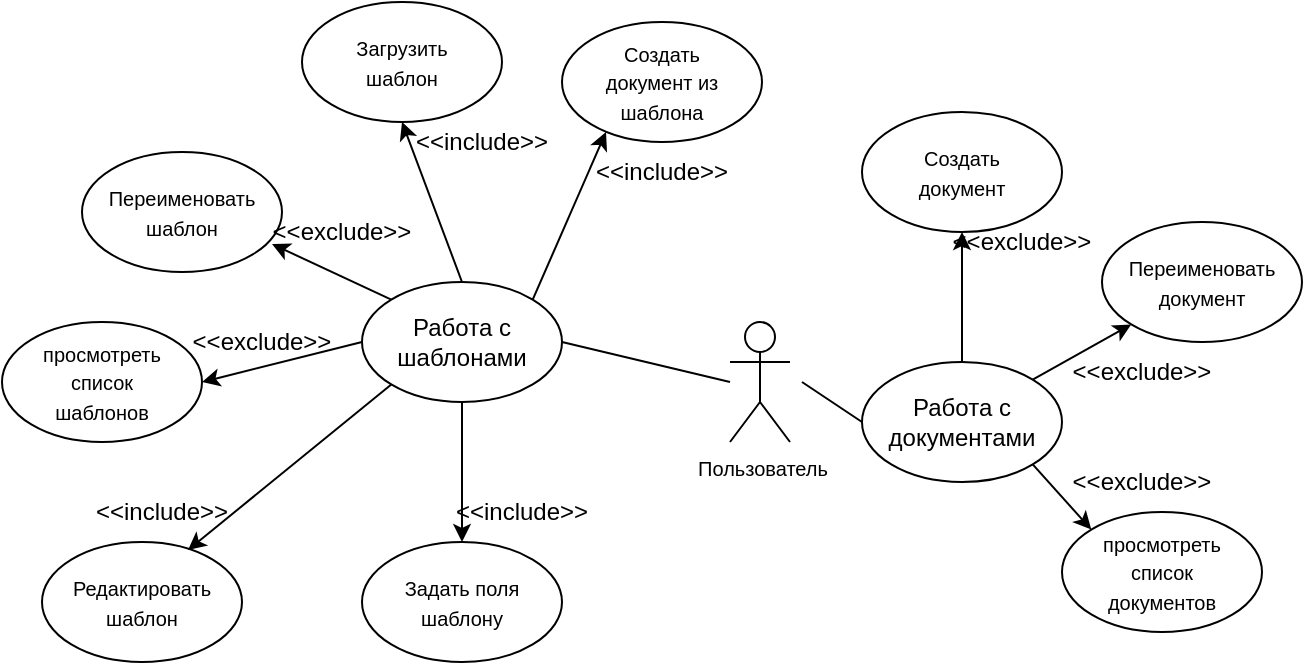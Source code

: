<mxfile version="24.4.13" type="device">
  <diagram name="Страница — 1" id="pnVfo1tQHhGyBZYrkzV3">
    <mxGraphModel dx="1050" dy="566" grid="1" gridSize="10" guides="1" tooltips="1" connect="1" arrows="1" fold="1" page="1" pageScale="1" pageWidth="827" pageHeight="1169" math="0" shadow="0">
      <root>
        <mxCell id="0" />
        <mxCell id="1" parent="0" />
        <mxCell id="EagnY4giyLhcaMqJtlIs-3" style="rounded=0;orthogonalLoop=1;jettySize=auto;html=1;exitX=0;exitY=0.333;exitDx=0;exitDy=0;exitPerimeter=0;entryX=1;entryY=0.5;entryDx=0;entryDy=0;endArrow=none;endFill=0;" edge="1" parent="1" target="EagnY4giyLhcaMqJtlIs-1">
          <mxGeometry relative="1" as="geometry">
            <mxPoint x="384" y="270" as="sourcePoint" />
            <mxPoint x="300" y="260" as="targetPoint" />
          </mxGeometry>
        </mxCell>
        <mxCell id="wWrzt0xYPidmHI5CVbgr-1" value="" style="shape=umlActor;verticalLabelPosition=bottom;verticalAlign=top;html=1;outlineConnect=0;" parent="1" vertex="1">
          <mxGeometry x="384" y="240" width="30" height="60" as="geometry" />
        </mxCell>
        <mxCell id="wWrzt0xYPidmHI5CVbgr-3" value="" style="ellipse;whiteSpace=wrap;html=1;" parent="1" vertex="1">
          <mxGeometry x="40" y="350" width="100" height="60" as="geometry" />
        </mxCell>
        <mxCell id="wWrzt0xYPidmHI5CVbgr-4" value="&lt;font style=&quot;font-size: 10px;&quot;&gt;Редактировать шаблон&lt;br&gt;&lt;/font&gt;" style="text;html=1;align=center;verticalAlign=middle;whiteSpace=wrap;rounded=0;" parent="1" vertex="1">
          <mxGeometry x="60" y="365" width="60" height="30" as="geometry" />
        </mxCell>
        <mxCell id="wWrzt0xYPidmHI5CVbgr-8" value="" style="ellipse;whiteSpace=wrap;html=1;" parent="1" vertex="1">
          <mxGeometry x="200" y="350" width="100" height="60" as="geometry" />
        </mxCell>
        <mxCell id="wWrzt0xYPidmHI5CVbgr-9" value="&lt;font style=&quot;font-size: 10px;&quot;&gt;Задать поля шаблону&lt;br&gt;&lt;/font&gt;" style="text;html=1;align=center;verticalAlign=middle;whiteSpace=wrap;rounded=0;" parent="1" vertex="1">
          <mxGeometry x="220" y="365" width="60" height="30" as="geometry" />
        </mxCell>
        <mxCell id="wWrzt0xYPidmHI5CVbgr-10" value="" style="endArrow=none;html=1;rounded=0;exitX=0.5;exitY=0;exitDx=0;exitDy=0;" parent="1" source="wWrzt0xYPidmHI5CVbgr-29" target="wWrzt0xYPidmHI5CVbgr-1" edge="1">
          <mxGeometry width="50" height="50" relative="1" as="geometry">
            <mxPoint x="360" y="340" as="sourcePoint" />
            <mxPoint x="410" y="290" as="targetPoint" />
          </mxGeometry>
        </mxCell>
        <mxCell id="wWrzt0xYPidmHI5CVbgr-11" value="" style="ellipse;whiteSpace=wrap;html=1;" parent="1" vertex="1">
          <mxGeometry x="550" y="335" width="100" height="60" as="geometry" />
        </mxCell>
        <mxCell id="wWrzt0xYPidmHI5CVbgr-12" value="&lt;font style=&quot;font-size: 10px;&quot;&gt;просмотреть список документов&lt;br&gt;&lt;/font&gt;" style="text;html=1;align=center;verticalAlign=middle;whiteSpace=wrap;rounded=0;" parent="1" vertex="1">
          <mxGeometry x="570" y="350" width="60" height="30" as="geometry" />
        </mxCell>
        <mxCell id="wWrzt0xYPidmHI5CVbgr-15" value="" style="ellipse;whiteSpace=wrap;html=1;" parent="1" vertex="1">
          <mxGeometry x="570" y="190" width="100" height="60" as="geometry" />
        </mxCell>
        <mxCell id="wWrzt0xYPidmHI5CVbgr-16" value="&lt;font style=&quot;font-size: 10px;&quot;&gt;Переименовать документ&lt;/font&gt;" style="text;html=1;align=center;verticalAlign=middle;whiteSpace=wrap;rounded=0;" parent="1" vertex="1">
          <mxGeometry x="590" y="205" width="60" height="30" as="geometry" />
        </mxCell>
        <mxCell id="wWrzt0xYPidmHI5CVbgr-17" value="" style="ellipse;whiteSpace=wrap;html=1;" parent="1" vertex="1">
          <mxGeometry x="450" y="135" width="100" height="60" as="geometry" />
        </mxCell>
        <mxCell id="wWrzt0xYPidmHI5CVbgr-18" value="&lt;font style=&quot;font-size: 10px;&quot;&gt;Создать документ&lt;/font&gt;" style="text;html=1;align=center;verticalAlign=middle;whiteSpace=wrap;rounded=0;" parent="1" vertex="1">
          <mxGeometry x="470" y="150" width="60" height="30" as="geometry" />
        </mxCell>
        <mxCell id="wWrzt0xYPidmHI5CVbgr-20" value="" style="ellipse;whiteSpace=wrap;html=1;" parent="1" vertex="1">
          <mxGeometry x="170" y="80" width="100" height="60" as="geometry" />
        </mxCell>
        <mxCell id="wWrzt0xYPidmHI5CVbgr-21" value="&lt;font style=&quot;font-size: 10px;&quot;&gt;Загрузить шаблон&lt;/font&gt;" style="text;html=1;align=center;verticalAlign=middle;whiteSpace=wrap;rounded=0;" parent="1" vertex="1">
          <mxGeometry x="190" y="95" width="60" height="30" as="geometry" />
        </mxCell>
        <mxCell id="wWrzt0xYPidmHI5CVbgr-23" value="" style="ellipse;whiteSpace=wrap;html=1;" parent="1" vertex="1">
          <mxGeometry x="300" y="90" width="100" height="60" as="geometry" />
        </mxCell>
        <mxCell id="wWrzt0xYPidmHI5CVbgr-24" value="&lt;font style=&quot;font-size: 10px;&quot;&gt;Создать документ из шаблона&lt;br&gt;&lt;/font&gt;" style="text;html=1;align=center;verticalAlign=middle;whiteSpace=wrap;rounded=0;" parent="1" vertex="1">
          <mxGeometry x="320" y="105" width="60" height="30" as="geometry" />
        </mxCell>
        <mxCell id="wWrzt0xYPidmHI5CVbgr-26" value="" style="ellipse;whiteSpace=wrap;html=1;" parent="1" vertex="1">
          <mxGeometry x="60" y="155" width="100" height="60" as="geometry" />
        </mxCell>
        <mxCell id="wWrzt0xYPidmHI5CVbgr-27" value="&lt;font style=&quot;font-size: 10px;&quot;&gt;Переименовать шаблон&lt;/font&gt;" style="text;html=1;align=center;verticalAlign=middle;whiteSpace=wrap;rounded=0;" parent="1" vertex="1">
          <mxGeometry x="80" y="170" width="60" height="30" as="geometry" />
        </mxCell>
        <mxCell id="wWrzt0xYPidmHI5CVbgr-29" value="&lt;font style=&quot;font-size: 10px;&quot;&gt;Пользователь&lt;/font&gt;" style="text;html=1;align=center;verticalAlign=middle;resizable=0;points=[];autosize=1;strokeColor=none;fillColor=none;" parent="1" vertex="1">
          <mxGeometry x="358" y="300" width="83" height="26" as="geometry" />
        </mxCell>
        <mxCell id="EagnY4giyLhcaMqJtlIs-6" style="edgeStyle=none;rounded=0;orthogonalLoop=1;jettySize=auto;html=1;exitX=0.5;exitY=1;exitDx=0;exitDy=0;entryX=0.5;entryY=0;entryDx=0;entryDy=0;" edge="1" parent="1" source="EagnY4giyLhcaMqJtlIs-1" target="wWrzt0xYPidmHI5CVbgr-8">
          <mxGeometry relative="1" as="geometry" />
        </mxCell>
        <mxCell id="EagnY4giyLhcaMqJtlIs-8" style="edgeStyle=none;rounded=0;orthogonalLoop=1;jettySize=auto;html=1;exitX=0.5;exitY=0;exitDx=0;exitDy=0;entryX=0.5;entryY=1;entryDx=0;entryDy=0;" edge="1" parent="1" source="EagnY4giyLhcaMqJtlIs-1" target="wWrzt0xYPidmHI5CVbgr-20">
          <mxGeometry relative="1" as="geometry" />
        </mxCell>
        <mxCell id="EagnY4giyLhcaMqJtlIs-13" style="edgeStyle=none;rounded=0;orthogonalLoop=1;jettySize=auto;html=1;exitX=0;exitY=0.5;exitDx=0;exitDy=0;entryX=1;entryY=0.5;entryDx=0;entryDy=0;" edge="1" parent="1" source="EagnY4giyLhcaMqJtlIs-1" target="EagnY4giyLhcaMqJtlIs-11">
          <mxGeometry relative="1" as="geometry" />
        </mxCell>
        <mxCell id="EagnY4giyLhcaMqJtlIs-1" value="" style="ellipse;whiteSpace=wrap;html=1;" vertex="1" parent="1">
          <mxGeometry x="200" y="220" width="100" height="60" as="geometry" />
        </mxCell>
        <mxCell id="EagnY4giyLhcaMqJtlIs-2" value="Работа с шаблонами" style="text;html=1;align=center;verticalAlign=middle;whiteSpace=wrap;rounded=0;" vertex="1" parent="1">
          <mxGeometry x="220" y="235" width="60" height="30" as="geometry" />
        </mxCell>
        <mxCell id="EagnY4giyLhcaMqJtlIs-5" style="edgeStyle=none;rounded=0;orthogonalLoop=1;jettySize=auto;html=1;exitX=0;exitY=1;exitDx=0;exitDy=0;entryX=0.73;entryY=0.067;entryDx=0;entryDy=0;entryPerimeter=0;flowAnimation=0;" edge="1" parent="1" source="EagnY4giyLhcaMqJtlIs-1" target="wWrzt0xYPidmHI5CVbgr-3">
          <mxGeometry relative="1" as="geometry" />
        </mxCell>
        <mxCell id="EagnY4giyLhcaMqJtlIs-7" style="edgeStyle=none;rounded=0;orthogonalLoop=1;jettySize=auto;html=1;exitX=0;exitY=0;exitDx=0;exitDy=0;entryX=0.95;entryY=0.767;entryDx=0;entryDy=0;entryPerimeter=0;" edge="1" parent="1" source="EagnY4giyLhcaMqJtlIs-1" target="wWrzt0xYPidmHI5CVbgr-26">
          <mxGeometry relative="1" as="geometry" />
        </mxCell>
        <mxCell id="EagnY4giyLhcaMqJtlIs-9" style="edgeStyle=none;rounded=0;orthogonalLoop=1;jettySize=auto;html=1;exitX=1;exitY=0;exitDx=0;exitDy=0;entryX=0.22;entryY=0.917;entryDx=0;entryDy=0;entryPerimeter=0;" edge="1" parent="1" source="EagnY4giyLhcaMqJtlIs-1" target="wWrzt0xYPidmHI5CVbgr-23">
          <mxGeometry relative="1" as="geometry" />
        </mxCell>
        <mxCell id="EagnY4giyLhcaMqJtlIs-11" value="" style="ellipse;whiteSpace=wrap;html=1;" vertex="1" parent="1">
          <mxGeometry x="20" y="240" width="100" height="60" as="geometry" />
        </mxCell>
        <mxCell id="EagnY4giyLhcaMqJtlIs-12" value="&lt;font style=&quot;font-size: 10px;&quot;&gt;просмотреть список шаблонов&lt;br&gt;&lt;/font&gt;" style="text;html=1;align=center;verticalAlign=middle;whiteSpace=wrap;rounded=0;" vertex="1" parent="1">
          <mxGeometry x="40" y="255" width="60" height="30" as="geometry" />
        </mxCell>
        <mxCell id="EagnY4giyLhcaMqJtlIs-17" style="edgeStyle=none;rounded=0;orthogonalLoop=1;jettySize=auto;html=1;exitX=0.5;exitY=0;exitDx=0;exitDy=0;entryX=0.5;entryY=1;entryDx=0;entryDy=0;" edge="1" parent="1" source="EagnY4giyLhcaMqJtlIs-14" target="wWrzt0xYPidmHI5CVbgr-17">
          <mxGeometry relative="1" as="geometry" />
        </mxCell>
        <mxCell id="EagnY4giyLhcaMqJtlIs-18" style="edgeStyle=none;rounded=0;orthogonalLoop=1;jettySize=auto;html=1;exitX=1;exitY=0;exitDx=0;exitDy=0;entryX=0;entryY=1;entryDx=0;entryDy=0;" edge="1" parent="1" source="EagnY4giyLhcaMqJtlIs-14" target="wWrzt0xYPidmHI5CVbgr-15">
          <mxGeometry relative="1" as="geometry" />
        </mxCell>
        <mxCell id="EagnY4giyLhcaMqJtlIs-19" style="edgeStyle=none;rounded=0;orthogonalLoop=1;jettySize=auto;html=1;exitX=1;exitY=1;exitDx=0;exitDy=0;entryX=0;entryY=0;entryDx=0;entryDy=0;" edge="1" parent="1" source="EagnY4giyLhcaMqJtlIs-14" target="wWrzt0xYPidmHI5CVbgr-11">
          <mxGeometry relative="1" as="geometry" />
        </mxCell>
        <mxCell id="EagnY4giyLhcaMqJtlIs-14" value="" style="ellipse;whiteSpace=wrap;html=1;" vertex="1" parent="1">
          <mxGeometry x="450" y="260" width="100" height="60" as="geometry" />
        </mxCell>
        <mxCell id="EagnY4giyLhcaMqJtlIs-15" value="Работа с документами" style="text;html=1;align=center;verticalAlign=middle;whiteSpace=wrap;rounded=0;" vertex="1" parent="1">
          <mxGeometry x="470" y="275" width="60" height="30" as="geometry" />
        </mxCell>
        <mxCell id="EagnY4giyLhcaMqJtlIs-16" style="rounded=0;orthogonalLoop=1;jettySize=auto;html=1;entryX=0;entryY=0.5;entryDx=0;entryDy=0;endArrow=none;endFill=0;" edge="1" parent="1" target="EagnY4giyLhcaMqJtlIs-14">
          <mxGeometry relative="1" as="geometry">
            <mxPoint x="420" y="270" as="sourcePoint" />
            <mxPoint x="310" y="260" as="targetPoint" />
          </mxGeometry>
        </mxCell>
        <mxCell id="EagnY4giyLhcaMqJtlIs-23" value="&amp;lt;&amp;lt;include&amp;gt;&amp;gt;" style="text;html=1;align=center;verticalAlign=middle;whiteSpace=wrap;rounded=0;" vertex="1" parent="1">
          <mxGeometry x="250" y="320" width="60" height="30" as="geometry" />
        </mxCell>
        <mxCell id="EagnY4giyLhcaMqJtlIs-24" value="&amp;lt;&amp;lt;include&amp;gt;&amp;gt;" style="text;html=1;align=center;verticalAlign=middle;whiteSpace=wrap;rounded=0;" vertex="1" parent="1">
          <mxGeometry x="70" y="320" width="60" height="30" as="geometry" />
        </mxCell>
        <mxCell id="EagnY4giyLhcaMqJtlIs-25" value="&amp;lt;&amp;lt;exclude&amp;gt;&amp;gt;" style="text;html=1;align=center;verticalAlign=middle;whiteSpace=wrap;rounded=0;" vertex="1" parent="1">
          <mxGeometry x="120" y="235" width="60" height="30" as="geometry" />
        </mxCell>
        <mxCell id="EagnY4giyLhcaMqJtlIs-26" value="&amp;lt;&amp;lt;exclude&amp;gt;&amp;gt;" style="text;html=1;align=center;verticalAlign=middle;whiteSpace=wrap;rounded=0;" vertex="1" parent="1">
          <mxGeometry x="160" y="180" width="60" height="30" as="geometry" />
        </mxCell>
        <mxCell id="EagnY4giyLhcaMqJtlIs-28" value="&amp;lt;&amp;lt;include&amp;gt;&amp;gt;" style="text;html=1;align=center;verticalAlign=middle;whiteSpace=wrap;rounded=0;" vertex="1" parent="1">
          <mxGeometry x="230" y="135" width="60" height="30" as="geometry" />
        </mxCell>
        <mxCell id="EagnY4giyLhcaMqJtlIs-31" value="&amp;lt;&amp;lt;include&amp;gt;&amp;gt;" style="text;html=1;align=center;verticalAlign=middle;whiteSpace=wrap;rounded=0;" vertex="1" parent="1">
          <mxGeometry x="320" y="150" width="60" height="30" as="geometry" />
        </mxCell>
        <mxCell id="EagnY4giyLhcaMqJtlIs-32" value="&amp;lt;&amp;lt;exclude&amp;gt;&amp;gt;" style="text;html=1;align=center;verticalAlign=middle;whiteSpace=wrap;rounded=0;" vertex="1" parent="1">
          <mxGeometry x="500" y="185" width="60" height="30" as="geometry" />
        </mxCell>
        <mxCell id="EagnY4giyLhcaMqJtlIs-33" value="&amp;lt;&amp;lt;exclude&amp;gt;&amp;gt;" style="text;html=1;align=center;verticalAlign=middle;whiteSpace=wrap;rounded=0;" vertex="1" parent="1">
          <mxGeometry x="560" y="250" width="60" height="30" as="geometry" />
        </mxCell>
        <mxCell id="EagnY4giyLhcaMqJtlIs-34" value="&amp;lt;&amp;lt;exclude&amp;gt;&amp;gt;" style="text;html=1;align=center;verticalAlign=middle;whiteSpace=wrap;rounded=0;" vertex="1" parent="1">
          <mxGeometry x="560" y="305" width="60" height="30" as="geometry" />
        </mxCell>
        <mxCell id="EagnY4giyLhcaMqJtlIs-37" style="edgeStyle=none;rounded=0;orthogonalLoop=1;jettySize=auto;html=1;exitX=0.75;exitY=1;exitDx=0;exitDy=0;" edge="1" parent="1" source="EagnY4giyLhcaMqJtlIs-34" target="EagnY4giyLhcaMqJtlIs-34">
          <mxGeometry relative="1" as="geometry" />
        </mxCell>
      </root>
    </mxGraphModel>
  </diagram>
</mxfile>
